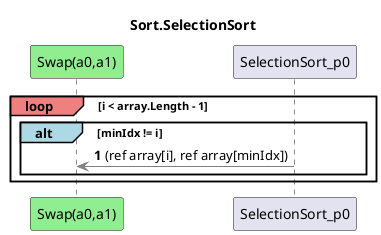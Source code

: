 @startuml Sort.SelectionSort
title Sort.SelectionSort
participant "Swap(a0,a1)" as Swap_a0_a1 #LightGreen
autonumber
loop#LightCoral i < array.Length - 1
    alt#LightBlue minIdx != i
        SelectionSort_p0 -[#grey]> Swap_a0_a1 : (ref array[i], ref array[minIdx])
    end
end
@enduml

